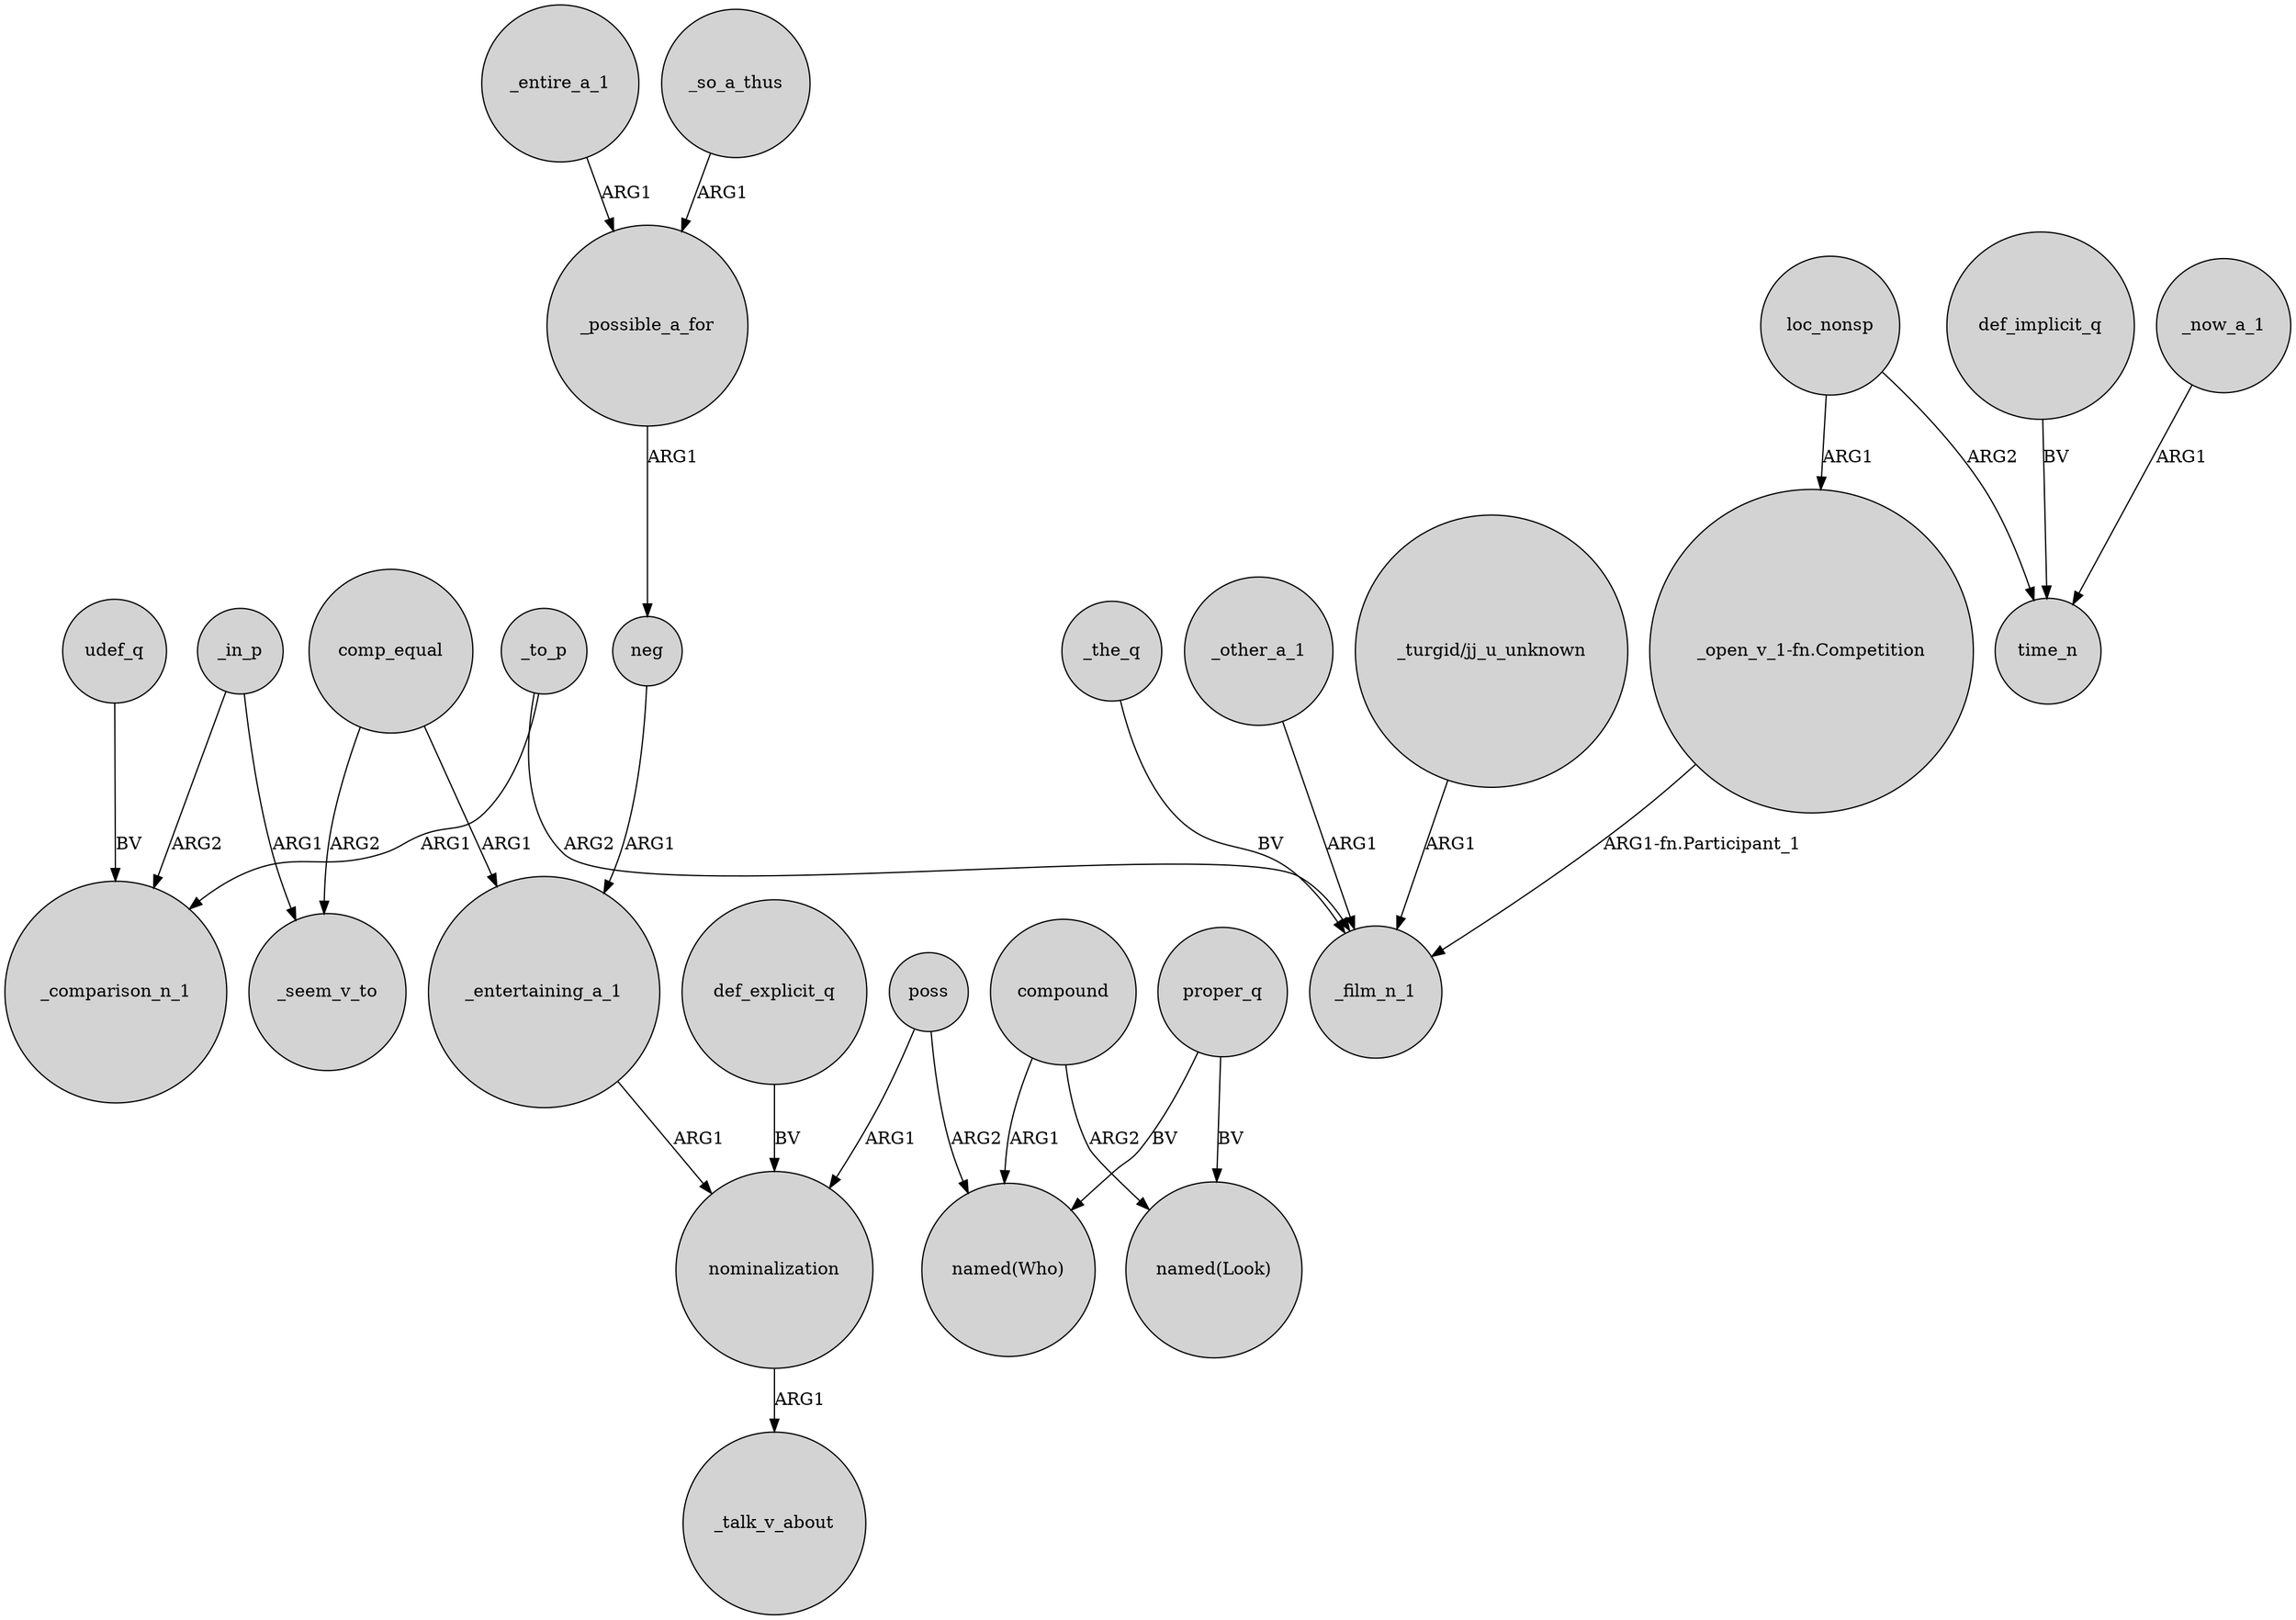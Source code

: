 digraph {
	node [shape=circle style=filled]
	_to_p -> _comparison_n_1 [label=ARG1]
	_other_a_1 -> _film_n_1 [label=ARG1]
	"_turgid/jj_u_unknown" -> _film_n_1 [label=ARG1]
	_entire_a_1 -> _possible_a_for [label=ARG1]
	"_open_v_1-fn.Competition" -> _film_n_1 [label="ARG1-fn.Participant_1"]
	poss -> "named(Who)" [label=ARG2]
	_entertaining_a_1 -> nominalization [label=ARG1]
	comp_equal -> _seem_v_to [label=ARG2]
	compound -> "named(Look)" [label=ARG2]
	neg -> _entertaining_a_1 [label=ARG1]
	_the_q -> _film_n_1 [label=BV]
	poss -> nominalization [label=ARG1]
	_now_a_1 -> time_n [label=ARG1]
	_possible_a_for -> neg [label=ARG1]
	_in_p -> _comparison_n_1 [label=ARG2]
	loc_nonsp -> "_open_v_1-fn.Competition" [label=ARG1]
	proper_q -> "named(Look)" [label=BV]
	comp_equal -> _entertaining_a_1 [label=ARG1]
	def_explicit_q -> nominalization [label=BV]
	udef_q -> _comparison_n_1 [label=BV]
	proper_q -> "named(Who)" [label=BV]
	compound -> "named(Who)" [label=ARG1]
	_in_p -> _seem_v_to [label=ARG1]
	loc_nonsp -> time_n [label=ARG2]
	nominalization -> _talk_v_about [label=ARG1]
	_to_p -> _film_n_1 [label=ARG2]
	_so_a_thus -> _possible_a_for [label=ARG1]
	def_implicit_q -> time_n [label=BV]
}
